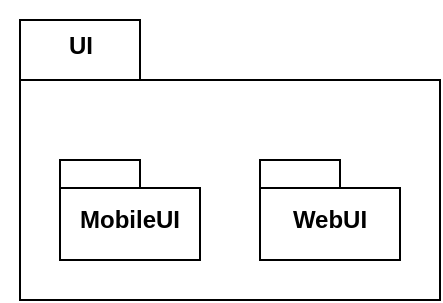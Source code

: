 <mxfile version="22.0.8" type="github">
  <diagram name="Страница — 1" id="7rhQbuFe_-9_RXr2HvZd">
    <mxGraphModel dx="1552" dy="834" grid="1" gridSize="10" guides="1" tooltips="1" connect="1" arrows="1" fold="1" page="1" pageScale="1" pageWidth="827" pageHeight="1169" math="0" shadow="0">
      <root>
        <mxCell id="0" />
        <mxCell id="1" parent="0" />
        <mxCell id="s2ad0YZ6BnSwc8JYi69Y-1" value="" style="shape=folder;fontStyle=1;spacingTop=10;tabWidth=60;tabHeight=30;tabPosition=left;html=1;whiteSpace=wrap;" vertex="1" parent="1">
          <mxGeometry x="190" y="120" width="210" height="140" as="geometry" />
        </mxCell>
        <mxCell id="s2ad0YZ6BnSwc8JYi69Y-2" value="WebUI" style="shape=folder;fontStyle=1;spacingTop=10;tabWidth=40;tabHeight=14;tabPosition=left;html=1;whiteSpace=wrap;" vertex="1" parent="1">
          <mxGeometry x="310" y="190" width="70" height="50" as="geometry" />
        </mxCell>
        <mxCell id="s2ad0YZ6BnSwc8JYi69Y-3" value="MobileUI" style="shape=folder;fontStyle=1;spacingTop=10;tabWidth=40;tabHeight=14;tabPosition=left;html=1;whiteSpace=wrap;" vertex="1" parent="1">
          <mxGeometry x="210" y="190" width="70" height="50" as="geometry" />
        </mxCell>
        <mxCell id="s2ad0YZ6BnSwc8JYi69Y-4" value="UI" style="text;align=center;fontStyle=1;verticalAlign=middle;spacingLeft=3;spacingRight=3;strokeColor=none;rotatable=0;points=[[0,0.5],[1,0.5]];portConstraint=eastwest;html=1;" vertex="1" parent="1">
          <mxGeometry x="180" y="110" width="80" height="46" as="geometry" />
        </mxCell>
      </root>
    </mxGraphModel>
  </diagram>
</mxfile>
